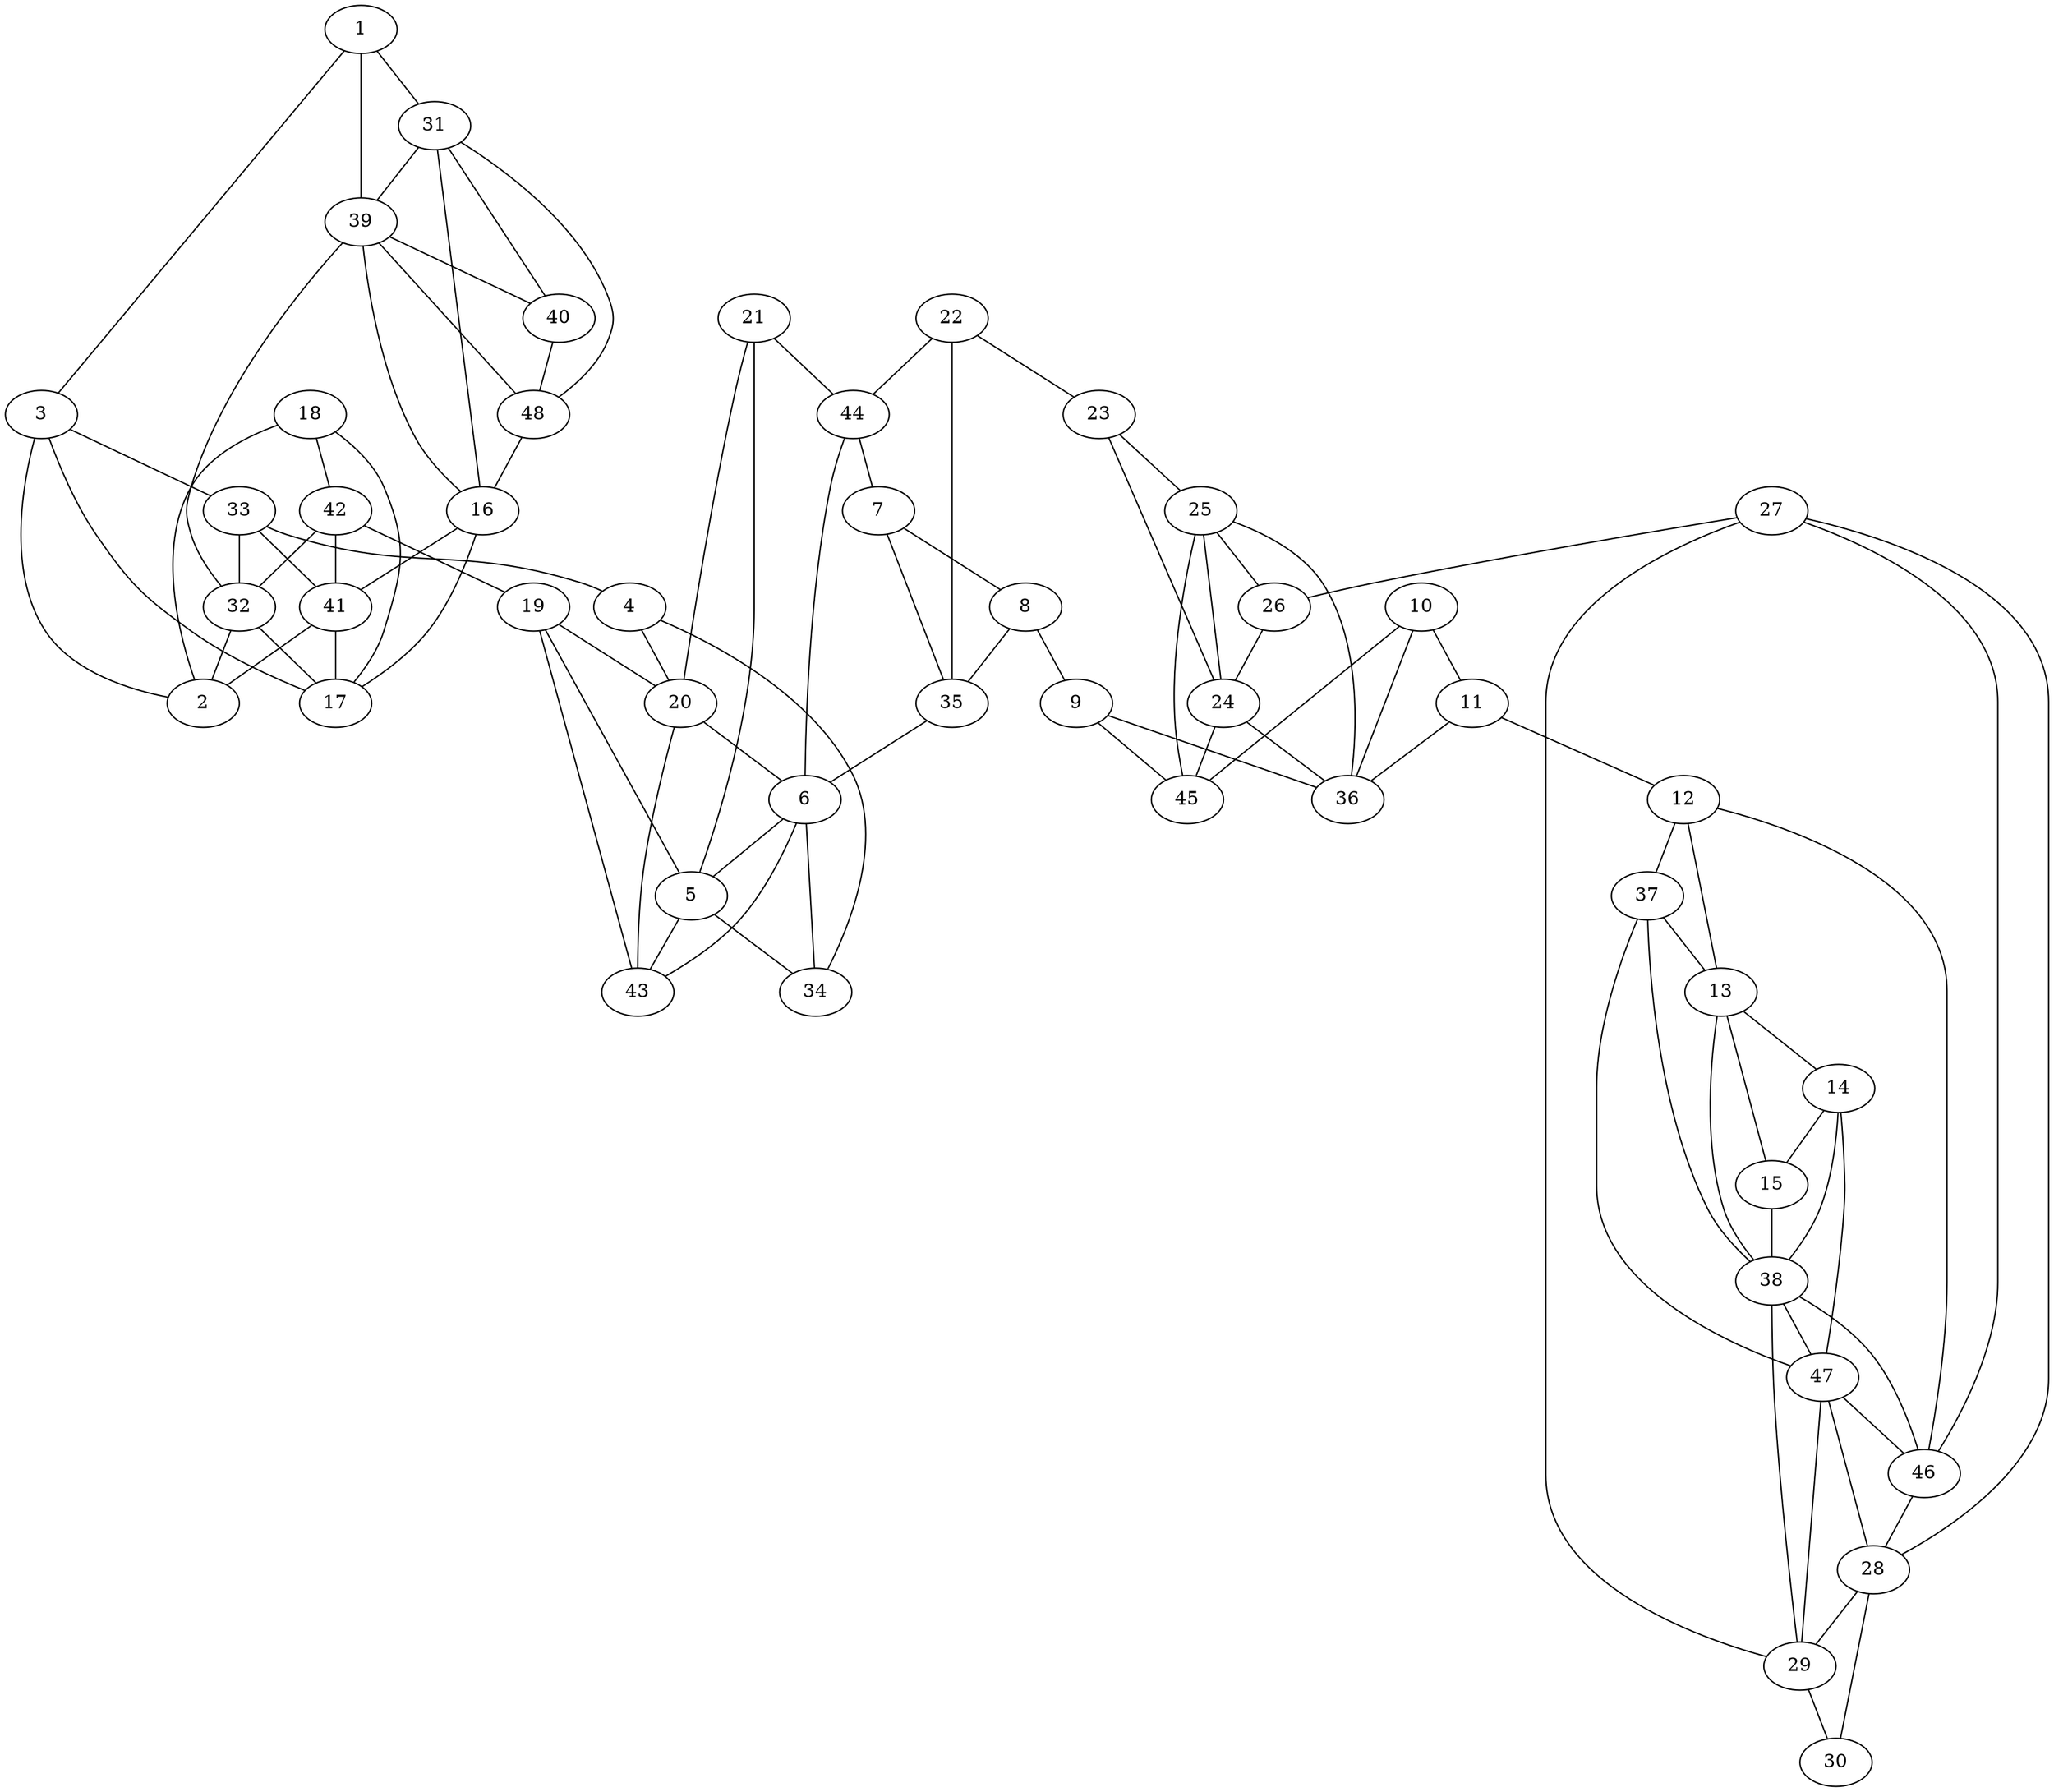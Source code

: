 graph pdb1m7o {
	1	 [aaLength=14,
		sequence=TLESIKSLTNSFNN,
		type=0];
	3	 [aaLength=9,
		sequence=HYDHTRKLL,
		type=0];
	1 -- 3	 [distance0="32.80291",
		frequency=1,
		type0=1];
	31	 [aaLength=5,
		sequence=FVAAN,
		type=1];
	1 -- 31	 [distance0="32.97735",
		frequency=1,
		type0=2];
	39	 [aaLength=5,
		sequence=FVAAN,
		type=1];
	1 -- 39	 [distance0="32.97735",
		frequency=1,
		type0=3];
	2	 [aaLength=3,
		sequence=VSV,
		type=0];
	3 -- 2	 [distance0="7.802661",
		frequency=1,
		type0=1];
	17	 [aaLength=3,
		sequence=VSV,
		type=0];
	3 -- 17	 [distance0="12.47187",
		frequency=1,
		type0=2];
	33	 [aaLength=4,
		sequence=STGI,
		type=1];
	3 -- 33	 [distance0="4.0",
		frequency=1,
		type0=4];
	4	 [aaLength=8,
		sequence=SAEIAKDL,
		type=0];
	20	 [aaLength=8,
		sequence=HFERRKYF,
		type=0];
	4 -- 20	 [distance0="16.23408",
		frequency=1,
		type0=1];
	34	 [aaLength=4,
		sequence=YVII,
		type=1];
	4 -- 34	 [distance0="18.04279",
		distance1="3.0",
		frequency=2,
		type0=3,
		type1=4];
	5	 [aaLength=7,
		sequence=HFERRKY,
		type=0];
	5 -- 34	 [distance0="9.114978",
		frequency=1,
		type0=1];
	43	 [aaLength=4,
		sequence=YVII,
		type=1];
	5 -- 43	 [distance0="9.114978",
		frequency=1,
		type0=2];
	6	 [aaLength=15,
		sequence=TDEDVREKLQASLKN,
		type=0];
	6 -- 5	 [distance0="13.42716",
		frequency=1,
		type0=1];
	6 -- 34	 [distance0="15.53175",
		frequency=1,
		type0=2];
	6 -- 43	 [distance0="15.53175",
		frequency=1,
		type0=3];
	7	 [aaLength=7,
		sequence=SLEQREQ,
		type=0];
	8	 [aaLength=12,
		sequence=KTIEVITKQVKA,
		type=0];
	7 -- 8	 [distance0="8.780694",
		distance1="1.0",
		frequency=2,
		type0=1,
		type1=4];
	35	 [aaLength=6,
		sequence=KAVVCF,
		type=1];
	7 -- 35	 [distance0="17.06152",
		frequency=1,
		type0=2];
	9	 [aaLength=5,
		sequence=FVDLI,
		type=0];
	8 -- 9	 [distance0="15.98047",
		distance1="0.0",
		frequency=2,
		type0=2,
		type1=5];
	8 -- 35	 [distance0="20.91438",
		frequency=1,
		type0=3];
	36	 [aaLength=5,
		sequence=VILVY,
		type=1];
	9 -- 36	 [distance0="15.02901",
		distance1="5.0",
		frequency=2,
		type0=1,
		type1=4];
	45	 [aaLength=5,
		sequence=VILVY,
		type=1];
	9 -- 45	 [distance0="15.02901",
		frequency=1,
		type0=2];
	10	 [aaLength=5,
		sequence=PLWAI,
		type=0];
	11	 [aaLength=21,
		sequence=TPEQAQLVHKEIRKIVKDTCG,
		type=0];
	10 -- 11	 [distance0="16.12493",
		distance1="6.0",
		frequency=2,
		type0=1,
		type1=4];
	10 -- 36	 [distance0="17.99766",
		frequency=1,
		type0=2];
	10 -- 45	 [distance0="17.99766",
		frequency=1,
		type0=3];
	12	 [aaLength=8,
		sequence=GEKQANQI,
		type=0];
	11 -- 12	 [distance0="21.3631",
		distance1="0.0",
		frequency=2,
		type0=2,
		type1=5];
	11 -- 36	 [distance0="26.73327",
		frequency=1,
		type0=3];
	37	 [aaLength=3,
		sequence=ILY,
		type=1];
	12 -- 37	 [distance0="17.34652",
		distance1="1.0",
		frequency=2,
		type0=1,
		type1=4];
	46	 [aaLength=3,
		sequence=ILY,
		type=1];
	12 -- 46	 [distance0="17.34652",
		frequency=1,
		type0=2];
	13	 [aaLength=7,
		sequence=NCSSLIQ,
		type=0];
	14	 [aaLength=7,
		sequence=GNASLKE,
		type=0];
	13 -- 14	 [distance0="23.95251",
		frequency=1,
		type0=1];
	15	 [aaLength=8,
		sequence=SFVDIIKS,
		type=0];
	13 -- 15	 [distance0="26.19271",
		frequency=1,
		type0=2];
	13 -- 12	 [distance0="30.50444",
		frequency=1,
		type0=3];
	38	 [aaLength=4,
		sequence=GFLV,
		type=1];
	13 -- 38	 [distance0="5.0",
		frequency=1,
		type0=4];
	14 -- 15	 [distance0="10.96759",
		distance1="0.0",
		frequency=2,
		type0=1,
		type1=5];
	14 -- 38	 [distance0="23.21478",
		frequency=1,
		type0=2];
	47	 [aaLength=4,
		sequence=GFLV,
		type=1];
	14 -- 47	 [distance0="23.21478",
		frequency=1,
		type0=3];
	15 -- 38	 [distance0="30.97609",
		frequency=1,
		type0=3];
	16	 [aaLength=14,
		sequence=TLESIKSLTNSFNN,
		type=0];
	16 -- 17	 [distance0="30.99053",
		frequency=1,
		type0=1];
	16 -- 31	 [distance0="31.11201",
		frequency=1,
		type0=2];
	16 -- 39	 [distance0="31.11201",
		frequency=1,
		type0=3];
	41	 [aaLength=6,
		sequence=LDVVVF,
		type=1];
	16 -- 41	 [distance0="7.0",
		frequency=1,
		type0=4];
	18	 [aaLength=9,
		sequence=HYDHTRKLL,
		type=0];
	18 -- 2	 [distance0="13.50821",
		frequency=1,
		type0=2];
	18 -- 17	 [distance0="8.416169",
		frequency=1,
		type0=1];
	42	 [aaLength=4,
		sequence=STGI,
		type=1];
	18 -- 42	 [distance0="4.0",
		frequency=1,
		type0=4];
	19	 [aaLength=8,
		sequence=SAEIAKDL,
		type=0];
	19 -- 5	 [distance0="24.40033",
		frequency=1,
		type0=2];
	19 -- 20	 [distance0="25.42608",
		frequency=1,
		type0=3];
	19 -- 43	 [distance0="3.0",
		frequency=1,
		type0=4];
	20 -- 6	 [distance0="16.1963",
		frequency=1,
		type0=3];
	21	 [aaLength=15,
		sequence=TDEDVREKLQASLKN,
		type=0];
	21 -- 5	 [distance0="18.74489",
		frequency=1,
		type0=2];
	21 -- 20	 [distance0="15.53492",
		frequency=1,
		type0=1];
	44	 [aaLength=6,
		sequence=KAVVCF,
		type=1];
	21 -- 44	 [distance0="2.0",
		frequency=1,
		type0=4];
	22	 [aaLength=7,
		sequence=SLEQREQ,
		type=0];
	23	 [aaLength=12,
		sequence=KTIEVITKQVKA,
		type=0];
	22 -- 23	 [distance0="13.00371",
		distance1="1.0",
		frequency=2,
		type0=1,
		type1=4];
	22 -- 35	 [distance0="26.90488",
		frequency=1,
		type0=2];
	22 -- 44	 [distance0="26.90488",
		frequency=1,
		type0=3];
	25	 [aaLength=5,
		sequence=PLWAI,
		type=0];
	23 -- 25	 [distance0="29.7374",
		frequency=1,
		type0=3];
	24	 [aaLength=5,
		sequence=FVDLI,
		type=0];
	24 -- 23	 [distance0="19.1422",
		frequency=1,
		type0=1];
	24 -- 25	 [distance0="29.53297",
		frequency=1,
		type0=2];
	24 -- 36	 [distance0="31.03925",
		frequency=1,
		type0=3];
	24 -- 45	 [distance0="5.0",
		frequency=1,
		type0=4];
	26	 [aaLength=21,
		sequence=TPEQAQLVHKEIRKIVKDTCG,
		type=0];
	25 -- 26	 [distance0="18.40609",
		distance1="6.0",
		frequency=2,
		type0=1,
		type1=4];
	25 -- 36	 [distance0="28.99858",
		frequency=1,
		type0=2];
	25 -- 45	 [distance0="28.99858",
		frequency=1,
		type0=3];
	26 -- 24	 [distance0="31.9279",
		frequency=1,
		type0=3];
	27	 [aaLength=8,
		sequence=GEKQANQI,
		type=0];
	27 -- 26	 [distance0="24.7145",
		frequency=1,
		type0=1];
	28	 [aaLength=7,
		sequence=NCSSLIQ,
		type=0];
	27 -- 28	 [distance0="28.47271",
		frequency=1,
		type0=2];
	29	 [aaLength=7,
		sequence=GNASLKE,
		type=0];
	27 -- 29	 [distance0="38.45676",
		frequency=1,
		type0=3];
	27 -- 46	 [distance0="1.0",
		frequency=1,
		type0=4];
	28 -- 29	 [distance0="21.497",
		frequency=1,
		type0=1];
	30	 [aaLength=8,
		sequence=SFVDIIKS,
		type=0];
	28 -- 30	 [distance0="23.81592",
		frequency=1,
		type0=2];
	28 -- 47	 [distance0="5.0",
		frequency=1,
		type0=4];
	29 -- 30	 [distance0="12.33573",
		distance1="0.0",
		frequency=2,
		type0=1,
		type1=5];
	29 -- 38	 [distance0="30.92799",
		frequency=1,
		type0=3];
	31 -- 39	 [distance0="0.0",
		distance1="0.0",
		frequency=2,
		type0=1,
		type1=5];
	40	 [aaLength=6,
		sequence=YFVAAN,
		type=1];
	31 -- 40	 [distance0="1.0",
		frequency=1,
		type0=2];
	32	 [aaLength=5,
		sequence=DVVVF,
		type=1];
	32 -- 2	 [distance0="18.48191",
		distance1="1.0",
		frequency=2,
		type0=2,
		type1=4];
	32 -- 17	 [distance0="20.81662",
		frequency=1,
		type0=3];
	33 -- 4	 [distance0="15.0",
		frequency=1,
		type0=4];
	33 -- 32	 [distance0="22.0",
		frequency=1,
		type0=2];
	33 -- 41	 [distance0="23.0",
		frequency=1,
		type0=3];
	35 -- 6	 [distance0="17.47098",
		frequency=1,
		type0=3];
	37 -- 13	 [distance0="7.0",
		frequency=1,
		type0=4];
	38 -- 37	 [distance0="22.0",
		frequency=1,
		type0=2];
	38 -- 46	 [distance0="22.0",
		frequency=1,
		type0=3];
	38 -- 47	 [distance0="0.0",
		frequency=1,
		type0=1];
	39 -- 32	 [distance0="27.0",
		frequency=1,
		type0=4];
	39 -- 40	 [distance0="1.0",
		frequency=1,
		type0=2];
	48	 [aaLength=6,
		sequence=YFVAAN,
		type=1];
	39 -- 48	 [distance0="1.0",
		frequency=1,
		type0=3];
	40 -- 48	 [distance0="0.0",
		distance1="0.0",
		frequency=2,
		type0=1,
		type1=5];
	41 -- 2	 [distance0="18.83032",
		frequency=1,
		type0=2];
	41 -- 17	 [distance0="21.12656",
		distance1="1.0",
		frequency=2,
		type0=3,
		type1=4];
	42 -- 19	 [distance0="15.0",
		frequency=1,
		type0=4];
	42 -- 32	 [distance0="22.0",
		frequency=1,
		type0=2];
	42 -- 41	 [distance0="23.0",
		frequency=1,
		type0=3];
	43 -- 20	 [distance0="1.0",
		frequency=1,
		type0=4];
	44 -- 7	 [distance0="17.06152",
		frequency=1,
		type0=2];
	44 -- 6	 [distance0="17.47098",
		frequency=1,
		type0=3];
	46 -- 28	 [distance0="7.0",
		frequency=1,
		type0=4];
	47 -- 29	 [distance0="0.0",
		frequency=1,
		type0=5];
	47 -- 37	 [distance0="22.0",
		frequency=1,
		type0=2];
	47 -- 46	 [distance0="22.0",
		frequency=1,
		type0=3];
	48 -- 16	 [distance0="5.0",
		frequency=1,
		type0=4];
	48 -- 31	 [distance0="1.0",
		frequency=1,
		type0=2];
}
